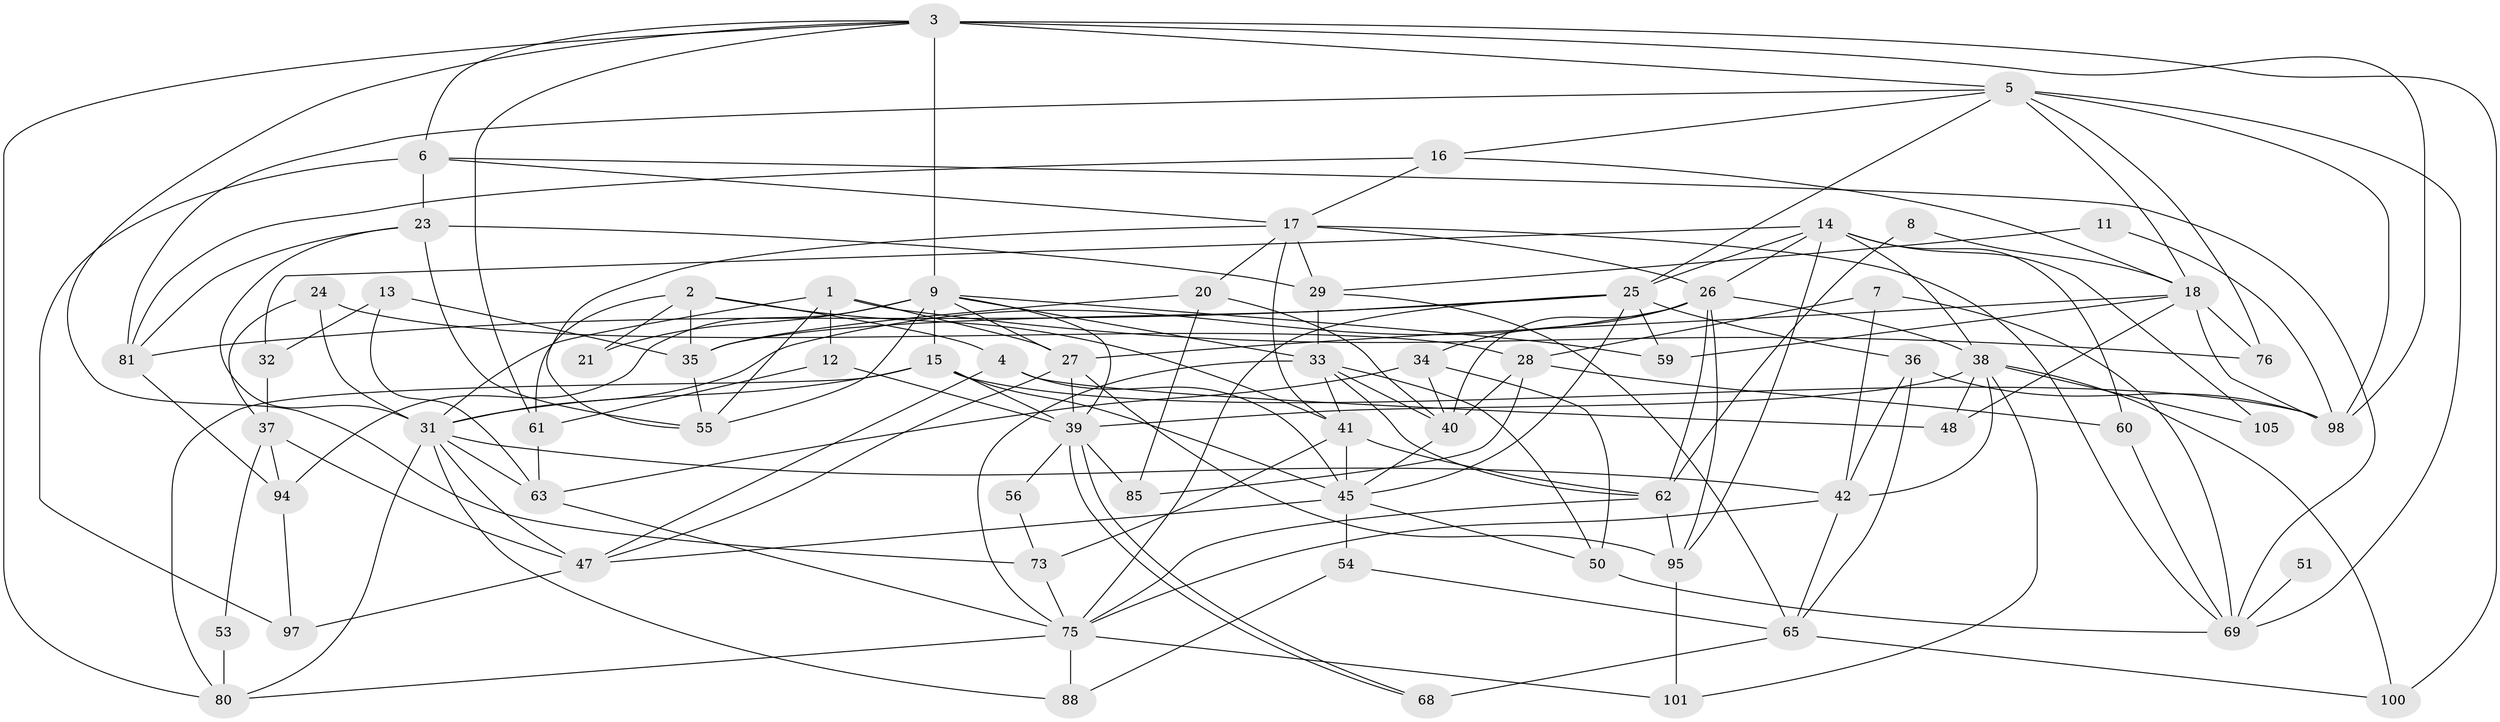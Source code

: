 // original degree distribution, {5: 0.1792452830188679, 4: 0.2358490566037736, 6: 0.09433962264150944, 3: 0.3113207547169811, 2: 0.12264150943396226, 7: 0.04716981132075472, 9: 0.009433962264150943}
// Generated by graph-tools (version 1.1) at 2025/11/02/27/25 16:11:23]
// undirected, 69 vertices, 169 edges
graph export_dot {
graph [start="1"]
  node [color=gray90,style=filled];
  1;
  2 [super="+66"];
  3 [super="+86"];
  4;
  5 [super="+10"];
  6 [super="+44"];
  7 [super="+58"];
  8;
  9 [super="+92"];
  11;
  12;
  13 [super="+22"];
  14 [super="+72"];
  15 [super="+19"];
  16 [super="+43"];
  17 [super="+90"];
  18 [super="+103"];
  20;
  21;
  23 [super="+84"];
  24;
  25 [super="+49"];
  26 [super="+87"];
  27 [super="+30"];
  28 [super="+96"];
  29 [super="+78"];
  31 [super="+52"];
  32;
  33 [super="+91"];
  34;
  35 [super="+57"];
  36;
  37 [super="+83"];
  38 [super="+46"];
  39;
  40 [super="+74"];
  41 [super="+71"];
  42 [super="+64"];
  45 [super="+106"];
  47 [super="+67"];
  48;
  50;
  51;
  53;
  54;
  55 [super="+99"];
  56;
  59;
  60;
  61;
  62;
  63;
  65 [super="+70"];
  68 [super="+82"];
  69 [super="+79"];
  73 [super="+102"];
  75 [super="+77"];
  76;
  80 [super="+89"];
  81;
  85;
  88 [super="+93"];
  94;
  95;
  97;
  98 [super="+104"];
  100;
  101;
  105;
  1 -- 31;
  1 -- 27;
  1 -- 12;
  1 -- 55;
  1 -- 76;
  2 -- 61;
  2 -- 41;
  2 -- 21;
  2 -- 35;
  2 -- 4;
  3 -- 61;
  3 -- 100;
  3 -- 5;
  3 -- 9;
  3 -- 80;
  3 -- 98 [weight=2];
  3 -- 6;
  3 -- 73;
  4 -- 47;
  4 -- 48;
  4 -- 45;
  5 -- 81;
  5 -- 98;
  5 -- 18;
  5 -- 69;
  5 -- 76;
  5 -- 25;
  5 -- 16;
  6 -- 69;
  6 -- 97;
  6 -- 23;
  6 -- 17;
  7 -- 42;
  7 -- 28;
  7 -- 69;
  8 -- 18;
  8 -- 62;
  9 -- 39;
  9 -- 15;
  9 -- 55 [weight=2];
  9 -- 59;
  9 -- 21;
  9 -- 94;
  9 -- 33;
  9 -- 27;
  11 -- 98;
  11 -- 29;
  12 -- 39;
  12 -- 61;
  13 -- 63;
  13 -- 32 [weight=2];
  13 -- 35;
  14 -- 95;
  14 -- 32;
  14 -- 60;
  14 -- 105;
  14 -- 26;
  14 -- 38;
  14 -- 25;
  15 -- 80;
  15 -- 39;
  15 -- 98;
  15 -- 31;
  15 -- 45;
  16 -- 17;
  16 -- 18;
  16 -- 81;
  17 -- 20;
  17 -- 41;
  17 -- 55;
  17 -- 69;
  17 -- 26;
  17 -- 29;
  18 -- 48;
  18 -- 98;
  18 -- 59;
  18 -- 76;
  18 -- 27;
  20 -- 85;
  20 -- 35;
  20 -- 40;
  23 -- 81;
  23 -- 55;
  23 -- 29;
  23 -- 31;
  24 -- 37;
  24 -- 28;
  24 -- 31;
  25 -- 45;
  25 -- 59;
  25 -- 81;
  25 -- 36;
  25 -- 75;
  25 -- 35;
  26 -- 62;
  26 -- 95;
  26 -- 38;
  26 -- 34;
  26 -- 31;
  26 -- 40;
  27 -- 95;
  27 -- 47;
  27 -- 39;
  28 -- 60;
  28 -- 85;
  28 -- 40;
  29 -- 33;
  29 -- 65;
  31 -- 42;
  31 -- 88;
  31 -- 80;
  31 -- 63;
  31 -- 47;
  32 -- 37;
  33 -- 62;
  33 -- 50;
  33 -- 41;
  33 -- 75;
  33 -- 40;
  34 -- 50;
  34 -- 40;
  34 -- 63;
  35 -- 55;
  36 -- 98;
  36 -- 65;
  36 -- 42;
  37 -- 53;
  37 -- 94;
  37 -- 47;
  38 -- 39;
  38 -- 48;
  38 -- 100;
  38 -- 101;
  38 -- 105;
  38 -- 42;
  39 -- 68;
  39 -- 68;
  39 -- 56;
  39 -- 85;
  40 -- 45;
  41 -- 45 [weight=2];
  41 -- 73;
  41 -- 62;
  42 -- 75;
  42 -- 65;
  45 -- 50;
  45 -- 54;
  45 -- 47;
  47 -- 97;
  50 -- 69;
  51 -- 69 [weight=2];
  53 -- 80;
  54 -- 65;
  54 -- 88;
  56 -- 73;
  60 -- 69;
  61 -- 63;
  62 -- 95;
  62 -- 75;
  63 -- 75;
  65 -- 68 [weight=2];
  65 -- 100;
  73 -- 75;
  75 -- 80;
  75 -- 101;
  75 -- 88;
  81 -- 94;
  94 -- 97;
  95 -- 101;
}
